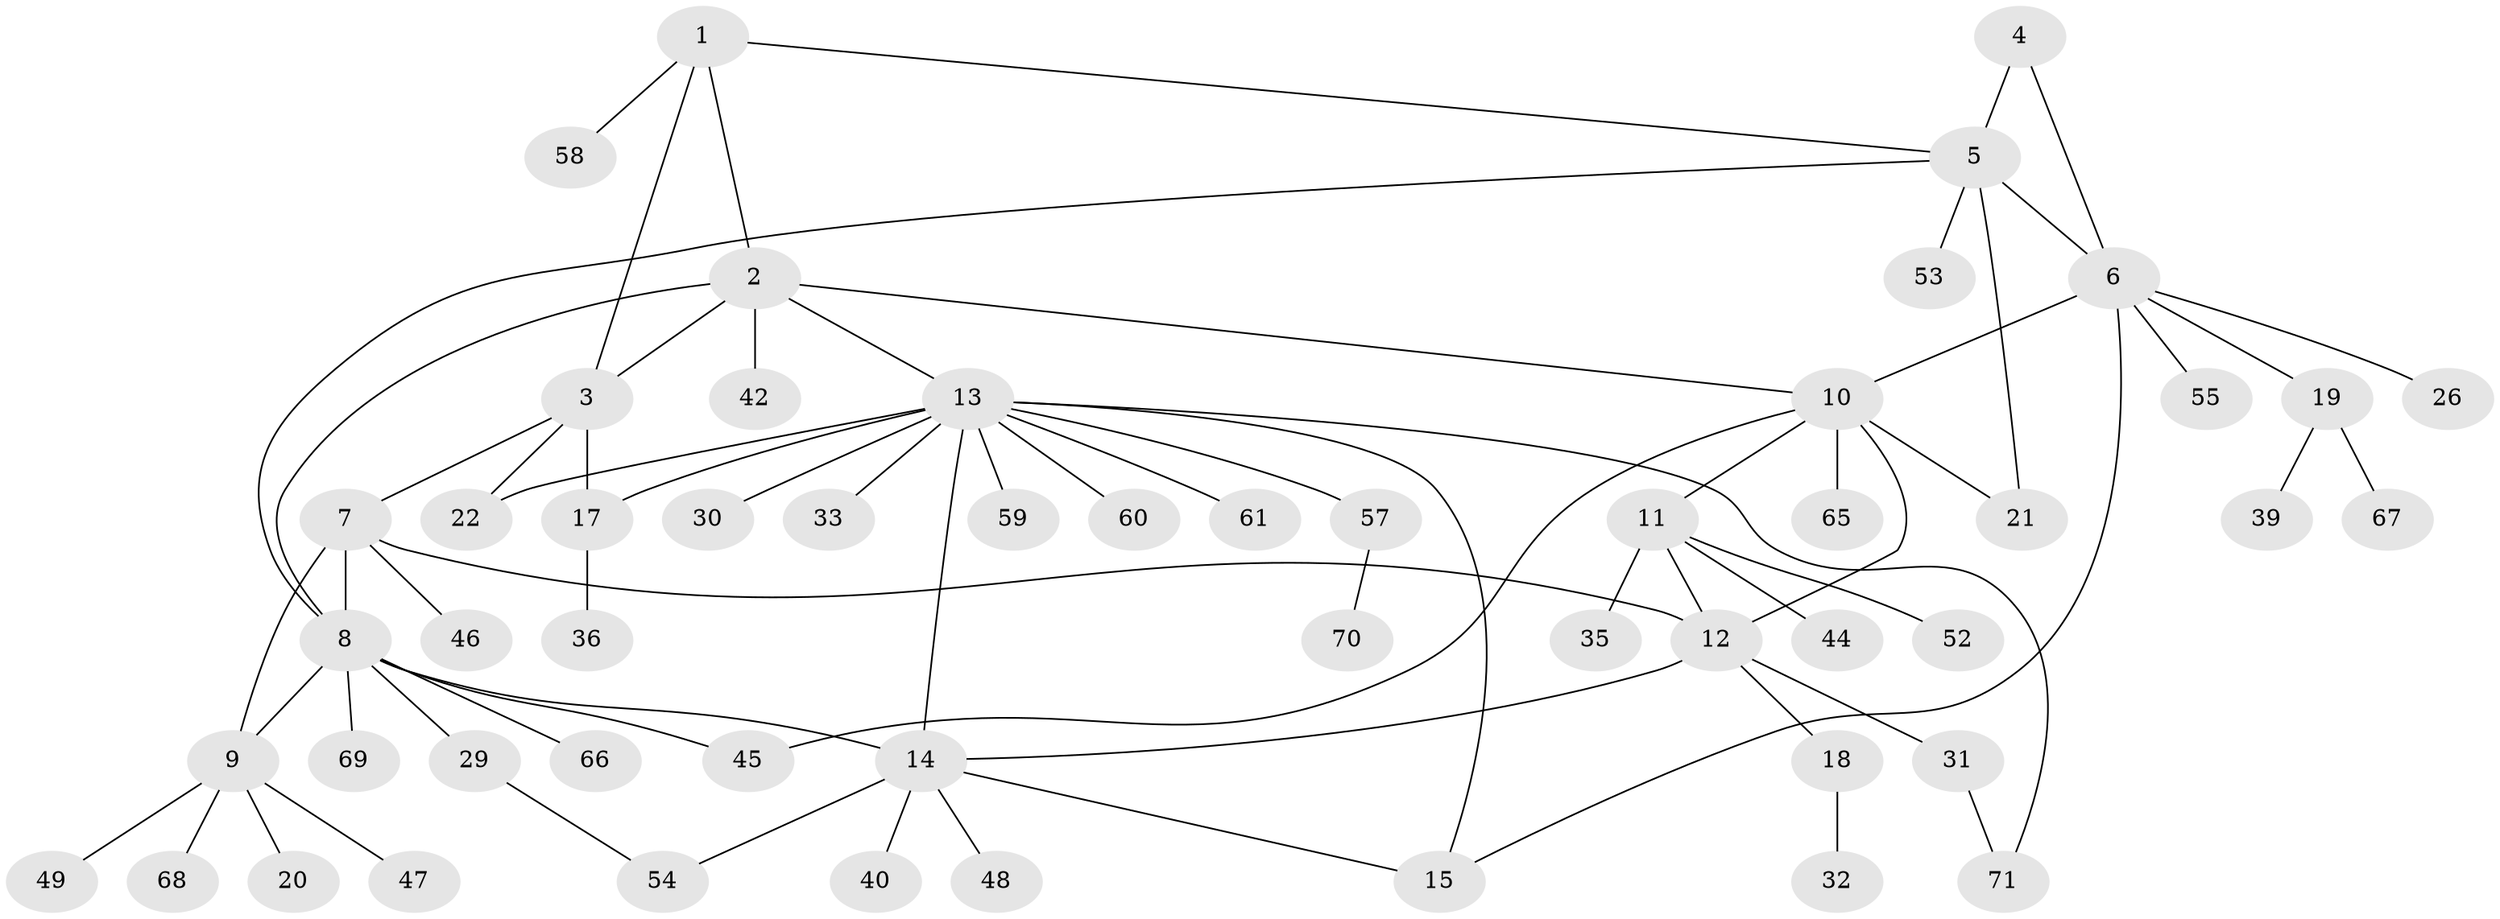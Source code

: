 // original degree distribution, {5: 0.041666666666666664, 7: 0.09722222222222222, 2: 0.2361111111111111, 6: 0.013888888888888888, 12: 0.013888888888888888, 8: 0.013888888888888888, 3: 0.041666666666666664, 1: 0.5138888888888888, 4: 0.027777777777777776}
// Generated by graph-tools (version 1.1) at 2025/11/02/27/25 16:11:33]
// undirected, 54 vertices, 71 edges
graph export_dot {
graph [start="1"]
  node [color=gray90,style=filled];
  1 [super="+16"];
  2 [super="+34"];
  3 [super="+25"];
  4;
  5 [super="+51"];
  6 [super="+37"];
  7 [super="+28"];
  8 [super="+27"];
  9 [super="+23"];
  10 [super="+50"];
  11 [super="+43"];
  12 [super="+62"];
  13 [super="+41"];
  14 [super="+63"];
  15;
  17 [super="+24"];
  18;
  19;
  20;
  21;
  22;
  26;
  29 [super="+38"];
  30;
  31;
  32 [super="+64"];
  33;
  35;
  36;
  39;
  40;
  42;
  44;
  45;
  46;
  47;
  48;
  49;
  52;
  53;
  54;
  55 [super="+56"];
  57;
  58;
  59;
  60;
  61;
  65;
  66;
  67;
  68;
  69;
  70;
  71 [super="+72"];
  1 -- 2;
  1 -- 3;
  1 -- 5;
  1 -- 58;
  2 -- 3;
  2 -- 10;
  2 -- 13;
  2 -- 42;
  2 -- 8;
  3 -- 7;
  3 -- 17;
  3 -- 22;
  4 -- 5;
  4 -- 6;
  5 -- 6;
  5 -- 8;
  5 -- 21;
  5 -- 53;
  6 -- 10;
  6 -- 15;
  6 -- 19;
  6 -- 26;
  6 -- 55;
  7 -- 8;
  7 -- 9;
  7 -- 12;
  7 -- 46;
  8 -- 9;
  8 -- 14;
  8 -- 66;
  8 -- 69;
  8 -- 29;
  8 -- 45;
  9 -- 20;
  9 -- 47;
  9 -- 49;
  9 -- 68;
  10 -- 11;
  10 -- 12;
  10 -- 45;
  10 -- 65;
  10 -- 21;
  11 -- 12;
  11 -- 35;
  11 -- 52;
  11 -- 44;
  12 -- 14;
  12 -- 18;
  12 -- 31;
  13 -- 14;
  13 -- 15;
  13 -- 22;
  13 -- 30;
  13 -- 33;
  13 -- 57;
  13 -- 59;
  13 -- 60;
  13 -- 61;
  13 -- 17;
  13 -- 71;
  14 -- 15;
  14 -- 40;
  14 -- 48;
  14 -- 54;
  17 -- 36;
  18 -- 32;
  19 -- 39;
  19 -- 67;
  29 -- 54;
  31 -- 71;
  57 -- 70;
}
